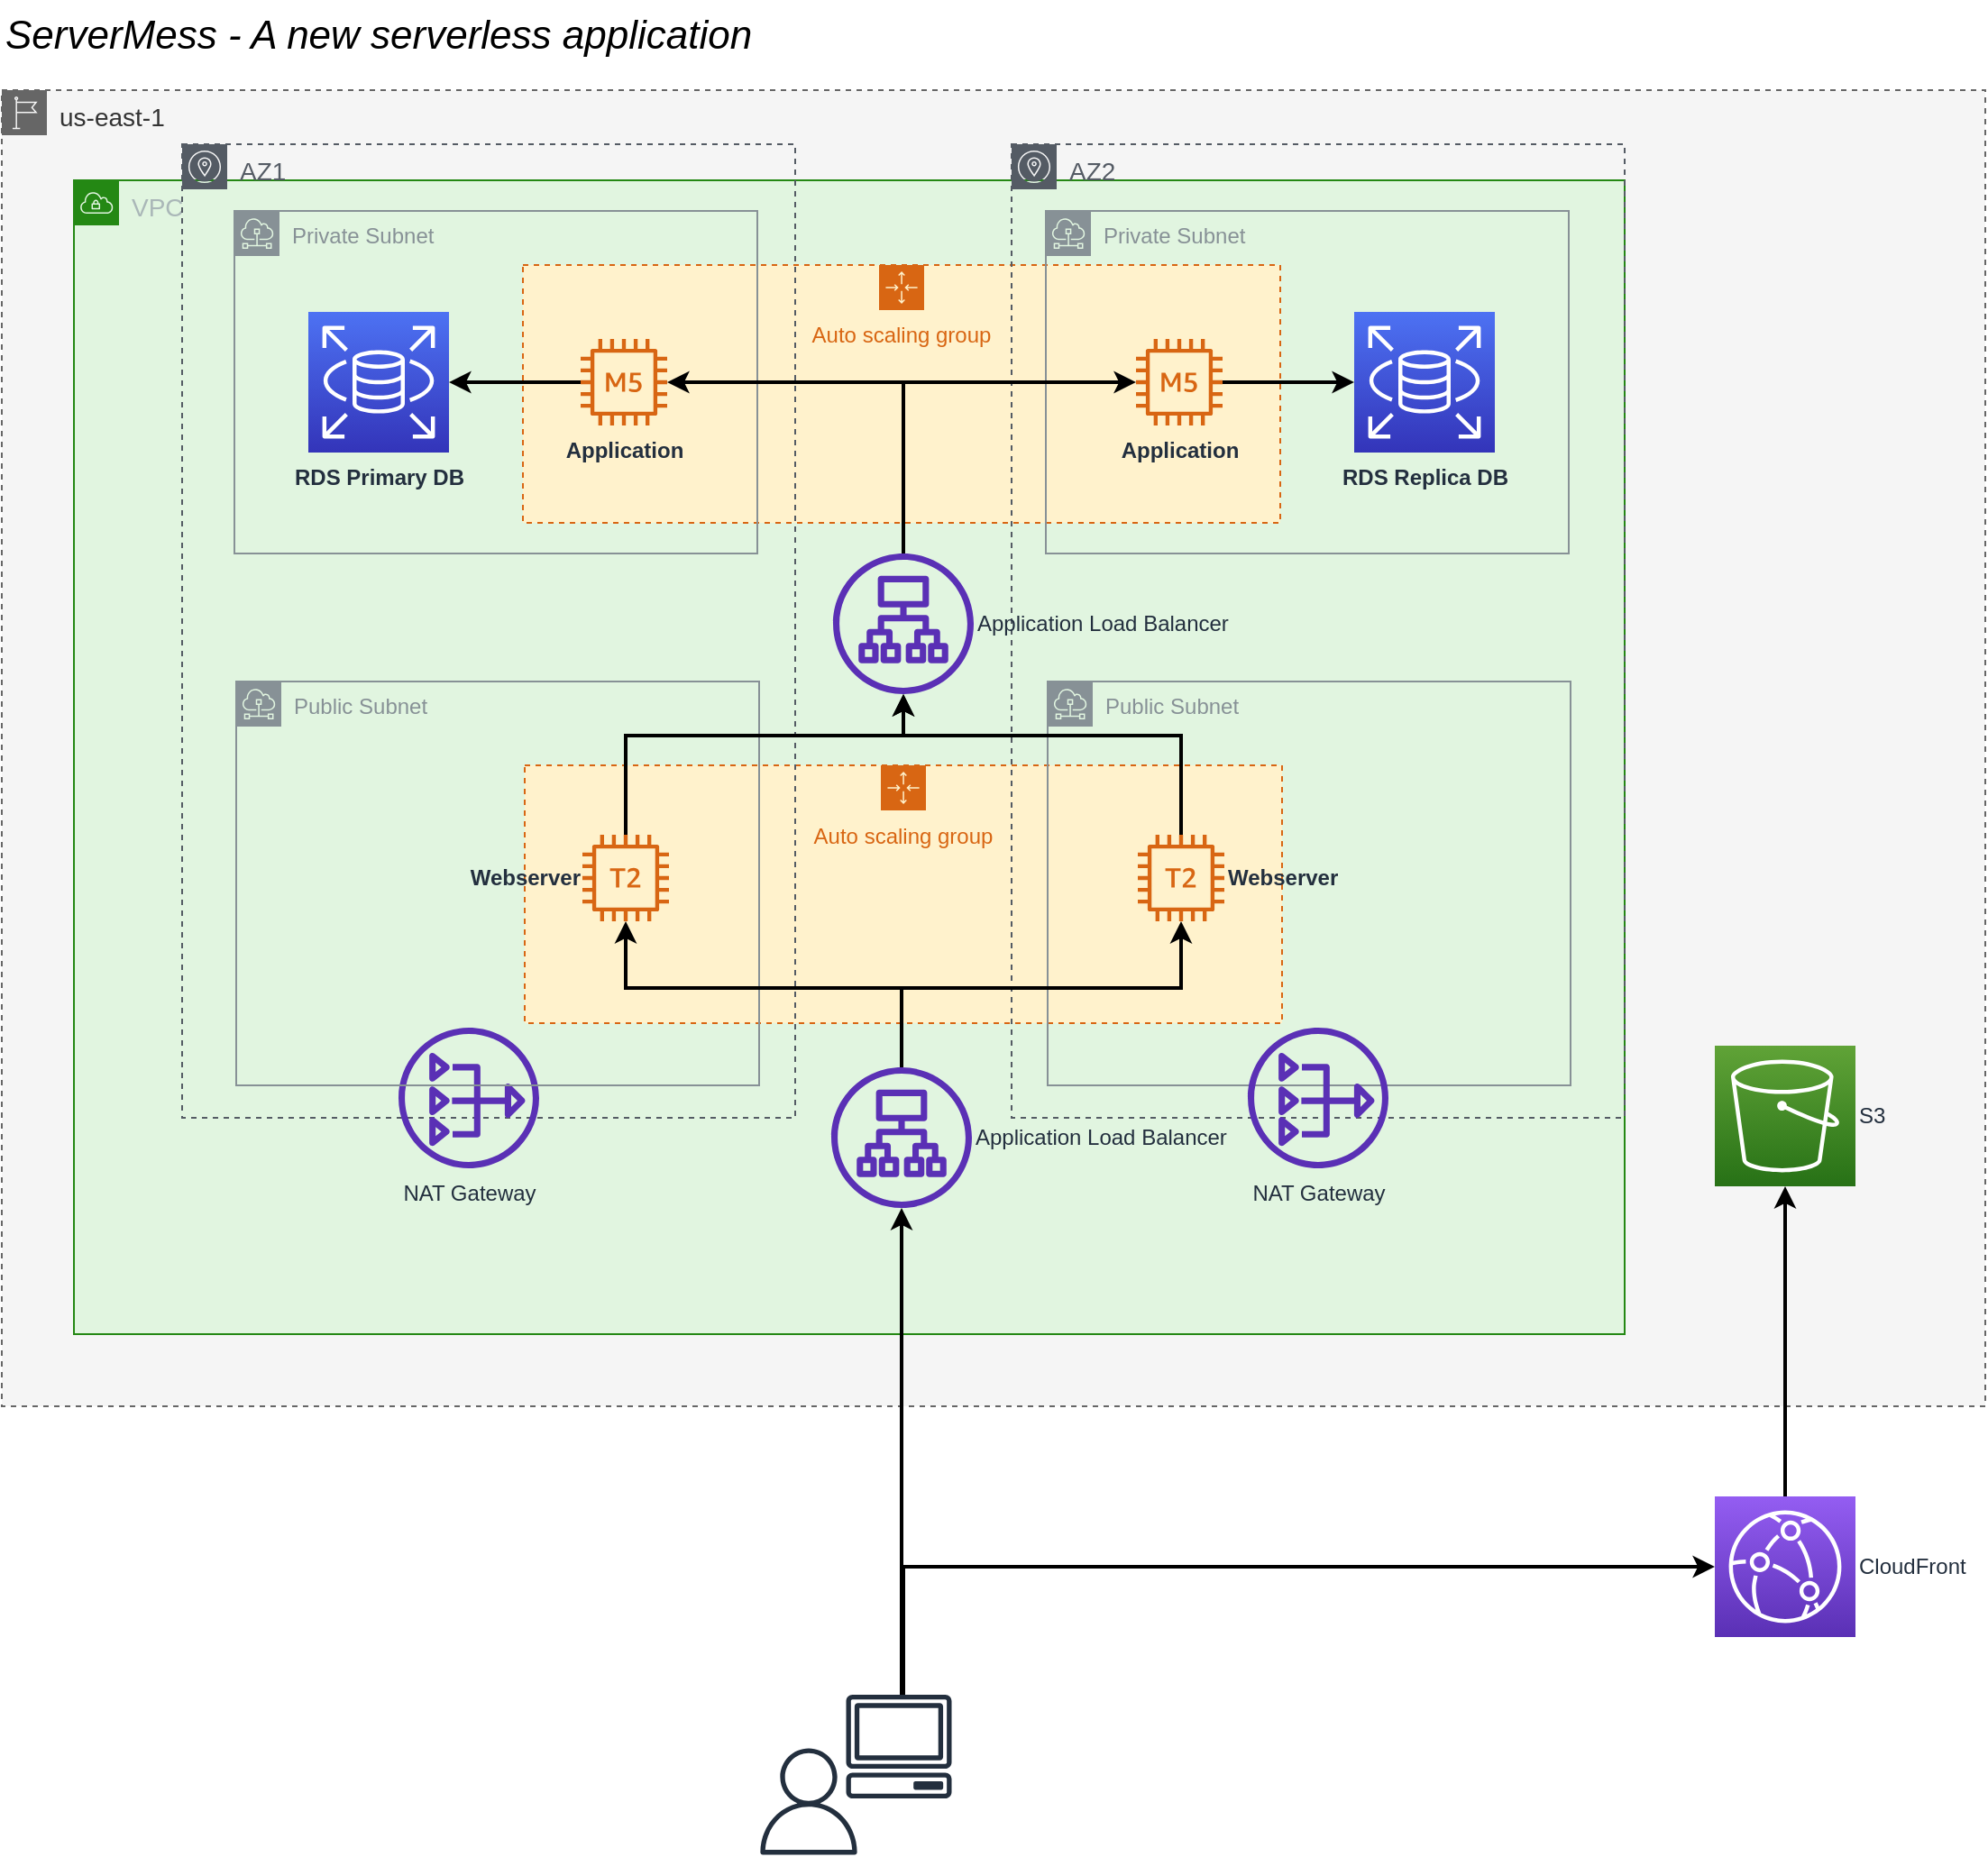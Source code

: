 <mxfile version="13.2.4" type="device"><diagram id="Ht1M8jgEwFfnCIfOTk4-" name="Page-1"><mxGraphModel dx="1422" dy="745" grid="1" gridSize="10" guides="1" tooltips="1" connect="1" arrows="1" fold="1" page="1" pageScale="1" pageWidth="1169" pageHeight="827" math="0" shadow="0"><root><mxCell id="0"/><mxCell id="1" parent="0"/><mxCell id="MlQXQrDfKToixAgc1SPD-4" value="us-east-1" style="outlineConnect=0;html=1;whiteSpace=wrap;fontSize=14;fontStyle=0;shape=mxgraph.aws4.group;grIcon=mxgraph.aws4.group_region;strokeColor=#666666;fillColor=#f5f5f5;verticalAlign=top;align=left;spacingLeft=30;fontColor=#333333;dashed=1;" vertex="1" parent="1"><mxGeometry x="40" y="70" width="1100" height="730" as="geometry"/></mxCell><mxCell id="MlQXQrDfKToixAgc1SPD-14" value="VPC" style="points=[[0,0],[0.25,0],[0.5,0],[0.75,0],[1,0],[1,0.25],[1,0.5],[1,0.75],[1,1],[0.75,1],[0.5,1],[0.25,1],[0,1],[0,0.75],[0,0.5],[0,0.25]];outlineConnect=0;gradientColor=none;html=1;whiteSpace=wrap;fontSize=14;fontStyle=0;shape=mxgraph.aws4.group;grIcon=mxgraph.aws4.group_vpc;strokeColor=#248814;fillColor=#E1F5E0;verticalAlign=top;align=left;spacingLeft=30;fontColor=#AAB7B8;dashed=0;" vertex="1" parent="1"><mxGeometry x="80" y="120" width="860" height="640" as="geometry"/></mxCell><mxCell id="MlQXQrDfKToixAgc1SPD-32" value="Auto scaling group" style="points=[[0,0],[0.25,0],[0.5,0],[0.75,0],[1,0],[1,0.25],[1,0.5],[1,0.75],[1,1],[0.75,1],[0.5,1],[0.25,1],[0,1],[0,0.75],[0,0.5],[0,0.25]];outlineConnect=0;gradientColor=none;html=1;whiteSpace=wrap;fontSize=12;fontStyle=0;shape=mxgraph.aws4.groupCenter;grIcon=mxgraph.aws4.group_auto_scaling_group;grStroke=1;strokeColor=#D86613;fillColor=#FFF2CC;verticalAlign=top;align=center;fontColor=#D86613;dashed=1;spacingTop=25;" vertex="1" parent="1"><mxGeometry x="330" y="444.5" width="420" height="143" as="geometry"/></mxCell><mxCell id="MlQXQrDfKToixAgc1SPD-39" value="Auto scaling group" style="points=[[0,0],[0.25,0],[0.5,0],[0.75,0],[1,0],[1,0.25],[1,0.5],[1,0.75],[1,1],[0.75,1],[0.5,1],[0.25,1],[0,1],[0,0.75],[0,0.5],[0,0.25]];outlineConnect=0;gradientColor=none;html=1;whiteSpace=wrap;fontSize=12;fontStyle=0;shape=mxgraph.aws4.groupCenter;grIcon=mxgraph.aws4.group_auto_scaling_group;grStroke=1;strokeColor=#D86613;fillColor=#FFF2CC;verticalAlign=top;align=center;fontColor=#D86613;dashed=1;spacingTop=25;" vertex="1" parent="1"><mxGeometry x="329" y="167" width="420" height="143" as="geometry"/></mxCell><mxCell id="MlQXQrDfKToixAgc1SPD-2" value="AZ1" style="outlineConnect=0;gradientColor=none;html=1;whiteSpace=wrap;fontSize=14;fontStyle=0;shape=mxgraph.aws4.group;grIcon=mxgraph.aws4.group_availability_zone;strokeColor=#545B64;fillColor=none;verticalAlign=top;align=left;spacingLeft=30;fontColor=#545B64;dashed=1;" vertex="1" parent="1"><mxGeometry x="140" y="100" width="340" height="540" as="geometry"/></mxCell><mxCell id="MlQXQrDfKToixAgc1SPD-3" value="AZ2" style="outlineConnect=0;gradientColor=none;html=1;whiteSpace=wrap;fontSize=14;fontStyle=0;shape=mxgraph.aws4.group;grIcon=mxgraph.aws4.group_availability_zone;strokeColor=#545B64;fillColor=none;verticalAlign=top;align=left;spacingLeft=30;fontColor=#545B64;dashed=1;" vertex="1" parent="1"><mxGeometry x="600" y="100" width="340" height="540" as="geometry"/></mxCell><mxCell id="MlQXQrDfKToixAgc1SPD-5" value="ServerMess - A new serverless application" style="text;html=1;strokeColor=none;fillColor=none;align=left;verticalAlign=middle;whiteSpace=wrap;rounded=0;fontSize=22;fontStyle=2" vertex="1" parent="1"><mxGeometry x="40" y="20" width="560" height="40" as="geometry"/></mxCell><mxCell id="MlQXQrDfKToixAgc1SPD-50" style="edgeStyle=orthogonalEdgeStyle;rounded=0;orthogonalLoop=1;jettySize=auto;html=1;fontSize=22;strokeWidth=2;" edge="1" parent="1" source="MlQXQrDfKToixAgc1SPD-6" target="MlQXQrDfKToixAgc1SPD-38"><mxGeometry relative="1" as="geometry"><Array as="points"><mxPoint x="539" y="870"/><mxPoint x="539" y="870"/></Array></mxGeometry></mxCell><mxCell id="MlQXQrDfKToixAgc1SPD-51" style="edgeStyle=orthogonalEdgeStyle;rounded=0;orthogonalLoop=1;jettySize=auto;html=1;fontSize=22;strokeWidth=2;" edge="1" parent="1" source="MlQXQrDfKToixAgc1SPD-6" target="MlQXQrDfKToixAgc1SPD-13"><mxGeometry relative="1" as="geometry"><Array as="points"><mxPoint x="540" y="889"/></Array></mxGeometry></mxCell><mxCell id="MlQXQrDfKToixAgc1SPD-6" value="" style="outlineConnect=0;fontColor=#232F3E;gradientColor=none;fillColor=#232F3E;strokeColor=none;dashed=0;verticalLabelPosition=bottom;verticalAlign=top;align=center;html=1;fontSize=12;fontStyle=0;aspect=fixed;pointerEvents=1;shape=mxgraph.aws4.client;" vertex="1" parent="1"><mxGeometry x="508" y="960" width="59" height="57.49" as="geometry"/></mxCell><mxCell id="MlQXQrDfKToixAgc1SPD-7" value="" style="outlineConnect=0;fontColor=#232F3E;gradientColor=none;fillColor=#232F3E;strokeColor=none;dashed=0;verticalLabelPosition=bottom;verticalAlign=top;align=center;html=1;fontSize=12;fontStyle=0;aspect=fixed;pointerEvents=1;shape=mxgraph.aws4.user;" vertex="1" parent="1"><mxGeometry x="458" y="989.74" width="59" height="59" as="geometry"/></mxCell><mxCell id="MlQXQrDfKToixAgc1SPD-11" value="NAT Gateway" style="outlineConnect=0;fontColor=#232F3E;gradientColor=none;fillColor=#5A30B5;strokeColor=none;dashed=0;verticalLabelPosition=bottom;verticalAlign=top;align=center;html=1;fontSize=12;fontStyle=0;aspect=fixed;pointerEvents=1;shape=mxgraph.aws4.nat_gateway;" vertex="1" parent="1"><mxGeometry x="260" y="590" width="78" height="78" as="geometry"/></mxCell><mxCell id="MlQXQrDfKToixAgc1SPD-49" style="edgeStyle=orthogonalEdgeStyle;rounded=0;orthogonalLoop=1;jettySize=auto;html=1;fontSize=22;strokeWidth=2;" edge="1" parent="1" source="MlQXQrDfKToixAgc1SPD-13" target="MlQXQrDfKToixAgc1SPD-25"><mxGeometry relative="1" as="geometry"/></mxCell><mxCell id="MlQXQrDfKToixAgc1SPD-13" value="CloudFront" style="outlineConnect=0;fontColor=#232F3E;gradientColor=#945DF2;gradientDirection=north;fillColor=#5A30B5;strokeColor=#ffffff;dashed=0;verticalLabelPosition=middle;verticalAlign=middle;align=left;html=1;fontSize=12;fontStyle=0;aspect=fixed;shape=mxgraph.aws4.resourceIcon;resIcon=mxgraph.aws4.cloudfront;labelPosition=right;" vertex="1" parent="1"><mxGeometry x="990" y="850" width="78" height="78" as="geometry"/></mxCell><mxCell id="MlQXQrDfKToixAgc1SPD-18" value="Private Subnet" style="outlineConnect=0;gradientColor=none;html=1;whiteSpace=wrap;fontSize=12;fontStyle=0;shape=mxgraph.aws4.group;grIcon=mxgraph.aws4.group_subnet;strokeColor=#879196;fillColor=none;verticalAlign=top;align=left;spacingLeft=30;fontColor=#879196;dashed=0;" vertex="1" parent="1"><mxGeometry x="169" y="137" width="290" height="190" as="geometry"/></mxCell><mxCell id="MlQXQrDfKToixAgc1SPD-19" value="Public Subnet" style="outlineConnect=0;gradientColor=none;html=1;whiteSpace=wrap;fontSize=12;fontStyle=0;shape=mxgraph.aws4.group;grIcon=mxgraph.aws4.group_subnet;strokeColor=#879196;fillColor=none;verticalAlign=top;align=left;spacingLeft=30;fontColor=#879196;dashed=0;" vertex="1" parent="1"><mxGeometry x="170" y="398" width="290" height="224" as="geometry"/></mxCell><mxCell id="MlQXQrDfKToixAgc1SPD-20" value="Private Subnet" style="outlineConnect=0;gradientColor=none;html=1;whiteSpace=wrap;fontSize=12;fontStyle=0;shape=mxgraph.aws4.group;grIcon=mxgraph.aws4.group_subnet;strokeColor=#879196;fillColor=none;verticalAlign=top;align=left;spacingLeft=30;fontColor=#879196;dashed=0;" vertex="1" parent="1"><mxGeometry x="619" y="137" width="290" height="190" as="geometry"/></mxCell><mxCell id="MlQXQrDfKToixAgc1SPD-21" value="Public Subnet" style="outlineConnect=0;gradientColor=none;html=1;whiteSpace=wrap;fontSize=12;fontStyle=0;shape=mxgraph.aws4.group;grIcon=mxgraph.aws4.group_subnet;strokeColor=#879196;fillColor=none;verticalAlign=top;align=left;spacingLeft=30;fontColor=#879196;dashed=0;" vertex="1" parent="1"><mxGeometry x="620" y="398" width="290" height="224" as="geometry"/></mxCell><mxCell id="MlQXQrDfKToixAgc1SPD-25" value="S3" style="outlineConnect=0;fontColor=#232F3E;gradientColor=#60A337;gradientDirection=north;fillColor=#277116;strokeColor=#ffffff;dashed=0;verticalLabelPosition=middle;verticalAlign=middle;align=left;html=1;fontSize=12;fontStyle=0;aspect=fixed;shape=mxgraph.aws4.resourceIcon;resIcon=mxgraph.aws4.s3;labelPosition=right;" vertex="1" parent="1"><mxGeometry x="990" y="600" width="78" height="78" as="geometry"/></mxCell><mxCell id="MlQXQrDfKToixAgc1SPD-26" value="RDS Primary DB" style="outlineConnect=0;fontColor=#232F3E;gradientColor=#4D72F3;gradientDirection=north;fillColor=#3334B9;strokeColor=#ffffff;dashed=0;verticalLabelPosition=bottom;verticalAlign=top;align=center;html=1;fontSize=12;fontStyle=1;aspect=fixed;shape=mxgraph.aws4.resourceIcon;resIcon=mxgraph.aws4.rds;" vertex="1" parent="1"><mxGeometry x="210" y="193" width="78" height="78" as="geometry"/></mxCell><mxCell id="MlQXQrDfKToixAgc1SPD-27" value="RDS Replica DB" style="outlineConnect=0;fontColor=#232F3E;gradientColor=#4D72F3;gradientDirection=north;fillColor=#3334B9;strokeColor=#ffffff;dashed=0;verticalLabelPosition=bottom;verticalAlign=top;align=center;html=1;fontSize=12;fontStyle=1;aspect=fixed;shape=mxgraph.aws4.resourceIcon;resIcon=mxgraph.aws4.rds;" vertex="1" parent="1"><mxGeometry x="790" y="193" width="78" height="78" as="geometry"/></mxCell><mxCell id="MlQXQrDfKToixAgc1SPD-46" style="edgeStyle=orthogonalEdgeStyle;rounded=0;orthogonalLoop=1;jettySize=auto;html=1;fontSize=22;strokeWidth=2;" edge="1" parent="1" source="MlQXQrDfKToixAgc1SPD-33" target="MlQXQrDfKToixAgc1SPD-52"><mxGeometry relative="1" as="geometry"><Array as="points"><mxPoint x="386" y="428"/><mxPoint x="540" y="428"/></Array></mxGeometry></mxCell><mxCell id="MlQXQrDfKToixAgc1SPD-33" value="Webserver" style="outlineConnect=0;fontColor=#232F3E;gradientColor=none;fillColor=#D86613;strokeColor=none;dashed=0;verticalLabelPosition=middle;verticalAlign=middle;align=right;html=1;fontSize=12;fontStyle=1;aspect=fixed;pointerEvents=1;shape=mxgraph.aws4.t2_instance;labelPosition=left;" vertex="1" parent="1"><mxGeometry x="362" y="483" width="48" height="48" as="geometry"/></mxCell><mxCell id="MlQXQrDfKToixAgc1SPD-53" style="edgeStyle=orthogonalEdgeStyle;rounded=0;orthogonalLoop=1;jettySize=auto;html=1;fontSize=14;strokeWidth=2;" edge="1" parent="1" source="MlQXQrDfKToixAgc1SPD-37" target="MlQXQrDfKToixAgc1SPD-52"><mxGeometry relative="1" as="geometry"><Array as="points"><mxPoint x="694" y="428"/><mxPoint x="540" y="428"/></Array></mxGeometry></mxCell><mxCell id="MlQXQrDfKToixAgc1SPD-37" value="Webserver" style="outlineConnect=0;fontColor=#232F3E;gradientColor=none;fillColor=#D86613;strokeColor=none;dashed=0;verticalLabelPosition=middle;verticalAlign=middle;align=left;html=1;fontSize=12;fontStyle=1;aspect=fixed;pointerEvents=1;shape=mxgraph.aws4.t2_instance;spacingTop=0;spacingBottom=0;spacingLeft=0;labelPosition=right;" vertex="1" parent="1"><mxGeometry x="670" y="483" width="48" height="48" as="geometry"/></mxCell><mxCell id="MlQXQrDfKToixAgc1SPD-47" style="edgeStyle=orthogonalEdgeStyle;rounded=0;orthogonalLoop=1;jettySize=auto;html=1;fontSize=22;strokeWidth=2;" edge="1" parent="1" source="MlQXQrDfKToixAgc1SPD-38" target="MlQXQrDfKToixAgc1SPD-33"><mxGeometry relative="1" as="geometry"><Array as="points"><mxPoint x="539" y="568"/><mxPoint x="386" y="568"/></Array></mxGeometry></mxCell><mxCell id="MlQXQrDfKToixAgc1SPD-48" style="edgeStyle=orthogonalEdgeStyle;rounded=0;orthogonalLoop=1;jettySize=auto;html=1;fontSize=22;strokeWidth=2;" edge="1" parent="1" source="MlQXQrDfKToixAgc1SPD-38" target="MlQXQrDfKToixAgc1SPD-37"><mxGeometry relative="1" as="geometry"><Array as="points"><mxPoint x="539" y="568"/><mxPoint x="694" y="568"/></Array></mxGeometry></mxCell><mxCell id="MlQXQrDfKToixAgc1SPD-38" value="Application Load Balancer" style="outlineConnect=0;fontColor=#232F3E;gradientColor=none;fillColor=#5A30B5;strokeColor=none;dashed=0;verticalLabelPosition=middle;verticalAlign=middle;align=left;html=1;fontSize=12;fontStyle=0;aspect=fixed;pointerEvents=1;shape=mxgraph.aws4.application_load_balancer;labelPosition=right;" vertex="1" parent="1"><mxGeometry x="500" y="612" width="78" height="78" as="geometry"/></mxCell><mxCell id="MlQXQrDfKToixAgc1SPD-43" style="edgeStyle=orthogonalEdgeStyle;rounded=0;orthogonalLoop=1;jettySize=auto;html=1;fontSize=22;strokeWidth=2;" edge="1" parent="1" source="MlQXQrDfKToixAgc1SPD-41" target="MlQXQrDfKToixAgc1SPD-26"><mxGeometry relative="1" as="geometry"/></mxCell><mxCell id="MlQXQrDfKToixAgc1SPD-41" value="Application" style="outlineConnect=0;fontColor=#232F3E;gradientColor=none;fillColor=#D86613;strokeColor=none;dashed=0;verticalLabelPosition=bottom;verticalAlign=top;align=center;html=1;fontSize=12;fontStyle=1;aspect=fixed;pointerEvents=1;shape=mxgraph.aws4.m5_instance;" vertex="1" parent="1"><mxGeometry x="361" y="208" width="48" height="48" as="geometry"/></mxCell><mxCell id="MlQXQrDfKToixAgc1SPD-44" style="edgeStyle=orthogonalEdgeStyle;rounded=0;orthogonalLoop=1;jettySize=auto;html=1;fontSize=22;strokeWidth=2;" edge="1" parent="1" source="MlQXQrDfKToixAgc1SPD-42" target="MlQXQrDfKToixAgc1SPD-27"><mxGeometry relative="1" as="geometry"/></mxCell><mxCell id="MlQXQrDfKToixAgc1SPD-42" value="Application" style="outlineConnect=0;fontColor=#232F3E;gradientColor=none;fillColor=#D86613;strokeColor=none;dashed=0;verticalLabelPosition=bottom;verticalAlign=top;align=center;html=1;fontSize=12;fontStyle=1;aspect=fixed;pointerEvents=1;shape=mxgraph.aws4.m5_instance;" vertex="1" parent="1"><mxGeometry x="669" y="208" width="48" height="48" as="geometry"/></mxCell><mxCell id="MlQXQrDfKToixAgc1SPD-54" style="edgeStyle=orthogonalEdgeStyle;rounded=0;orthogonalLoop=1;jettySize=auto;html=1;fontSize=14;strokeWidth=2;" edge="1" parent="1" source="MlQXQrDfKToixAgc1SPD-52" target="MlQXQrDfKToixAgc1SPD-42"><mxGeometry relative="1" as="geometry"><mxPoint x="540" y="296" as="sourcePoint"/><Array as="points"><mxPoint x="540" y="232"/></Array></mxGeometry></mxCell><mxCell id="MlQXQrDfKToixAgc1SPD-55" style="edgeStyle=orthogonalEdgeStyle;rounded=0;orthogonalLoop=1;jettySize=auto;html=1;fontSize=14;strokeWidth=2;" edge="1" parent="1" source="MlQXQrDfKToixAgc1SPD-52" target="MlQXQrDfKToixAgc1SPD-41"><mxGeometry relative="1" as="geometry"><mxPoint x="540" y="296" as="sourcePoint"/><Array as="points"><mxPoint x="540" y="232"/></Array></mxGeometry></mxCell><mxCell id="MlQXQrDfKToixAgc1SPD-52" value="Application Load Balancer" style="outlineConnect=0;fontColor=#232F3E;gradientColor=none;fillColor=#5A30B5;strokeColor=none;dashed=0;verticalLabelPosition=middle;verticalAlign=middle;align=left;html=1;fontSize=12;fontStyle=0;aspect=fixed;pointerEvents=1;shape=mxgraph.aws4.application_load_balancer;labelPosition=right;" vertex="1" parent="1"><mxGeometry x="501" y="327" width="78" height="78" as="geometry"/></mxCell><mxCell id="MlQXQrDfKToixAgc1SPD-56" value="NAT Gateway" style="outlineConnect=0;fontColor=#232F3E;gradientColor=none;fillColor=#5A30B5;strokeColor=none;dashed=0;verticalLabelPosition=bottom;verticalAlign=top;align=center;html=1;fontSize=12;fontStyle=0;aspect=fixed;pointerEvents=1;shape=mxgraph.aws4.nat_gateway;" vertex="1" parent="1"><mxGeometry x="731" y="590" width="78" height="78" as="geometry"/></mxCell></root></mxGraphModel></diagram></mxfile>